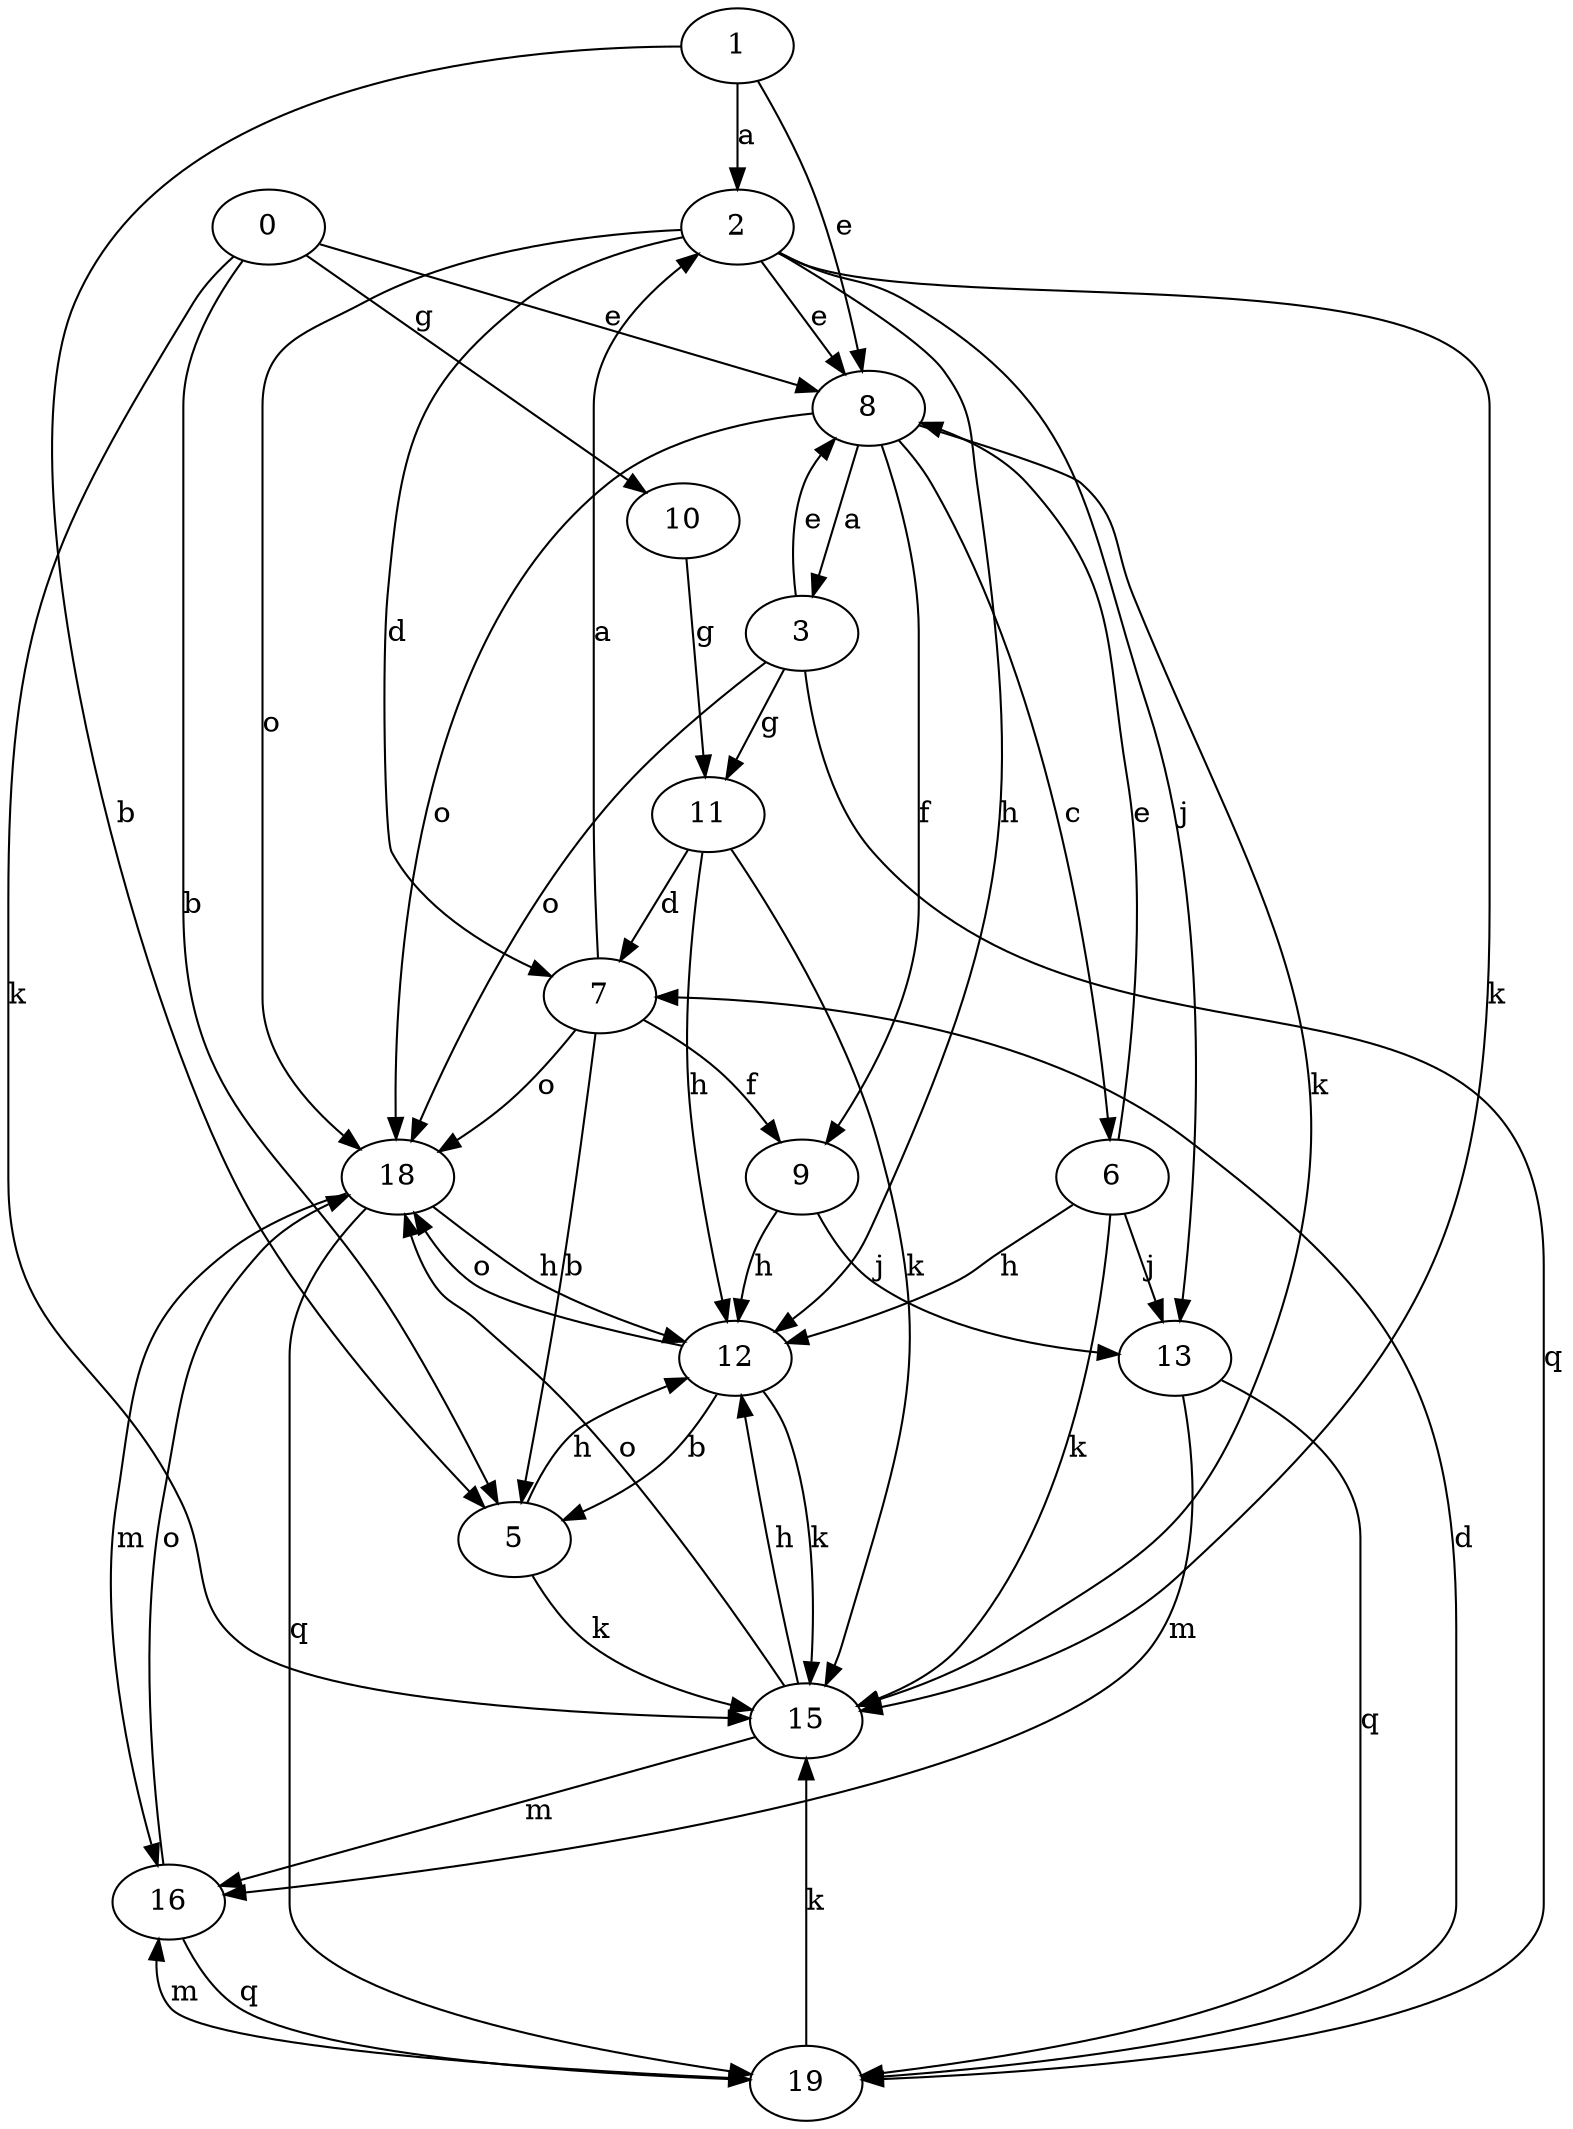strict digraph  {
2;
3;
5;
6;
7;
8;
9;
10;
11;
12;
13;
15;
0;
16;
18;
1;
19;
2 -> 7  [label=d];
2 -> 8  [label=e];
2 -> 12  [label=h];
2 -> 13  [label=j];
2 -> 15  [label=k];
2 -> 18  [label=o];
3 -> 8  [label=e];
3 -> 11  [label=g];
3 -> 18  [label=o];
3 -> 19  [label=q];
5 -> 12  [label=h];
5 -> 15  [label=k];
6 -> 8  [label=e];
6 -> 12  [label=h];
6 -> 13  [label=j];
6 -> 15  [label=k];
7 -> 2  [label=a];
7 -> 5  [label=b];
7 -> 9  [label=f];
7 -> 18  [label=o];
8 -> 3  [label=a];
8 -> 6  [label=c];
8 -> 9  [label=f];
8 -> 15  [label=k];
8 -> 18  [label=o];
9 -> 12  [label=h];
9 -> 13  [label=j];
10 -> 11  [label=g];
11 -> 7  [label=d];
11 -> 12  [label=h];
11 -> 15  [label=k];
12 -> 5  [label=b];
12 -> 15  [label=k];
12 -> 18  [label=o];
13 -> 16  [label=m];
13 -> 19  [label=q];
15 -> 12  [label=h];
15 -> 16  [label=m];
15 -> 18  [label=o];
0 -> 5  [label=b];
0 -> 8  [label=e];
0 -> 10  [label=g];
0 -> 15  [label=k];
16 -> 18  [label=o];
16 -> 19  [label=q];
18 -> 12  [label=h];
18 -> 16  [label=m];
18 -> 19  [label=q];
1 -> 2  [label=a];
1 -> 5  [label=b];
1 -> 8  [label=e];
19 -> 7  [label=d];
19 -> 15  [label=k];
19 -> 16  [label=m];
}

